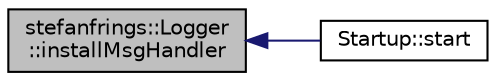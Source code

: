digraph "stefanfrings::Logger::installMsgHandler"
{
  edge [fontname="Helvetica",fontsize="10",labelfontname="Helvetica",labelfontsize="10"];
  node [fontname="Helvetica",fontsize="10",shape=record];
  rankdir="LR";
  Node12 [label="stefanfrings::Logger\l::installMsgHandler",height=0.2,width=0.4,color="black", fillcolor="grey75", style="filled", fontcolor="black"];
  Node12 -> Node13 [dir="back",color="midnightblue",fontsize="10",style="solid",fontname="Helvetica"];
  Node13 [label="Startup::start",height=0.2,width=0.4,color="black", fillcolor="white", style="filled",URL="$class_startup.html#abdcf9eed41611ee15a59ed00dc2fc2d8"];
}
